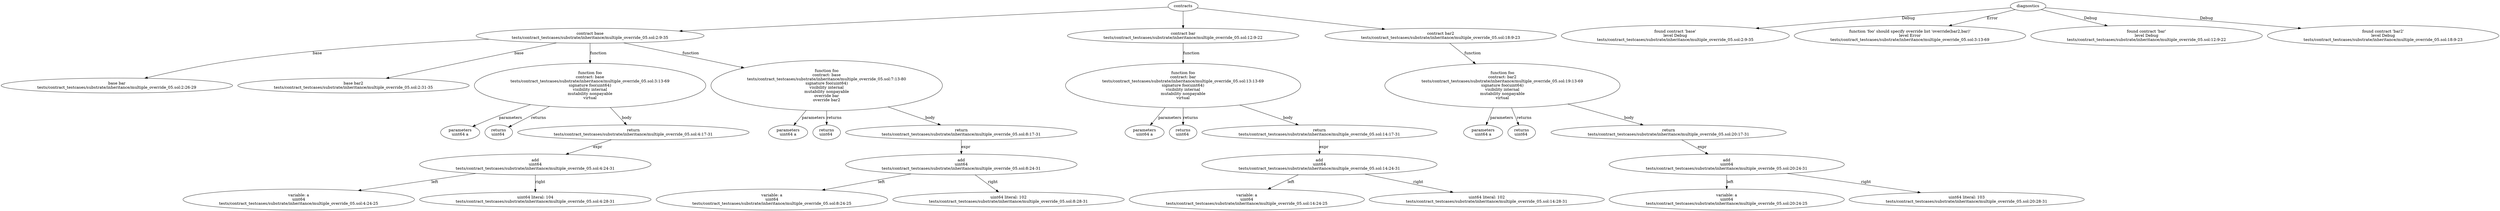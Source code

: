 strict digraph "tests/contract_testcases/substrate/inheritance/multiple_override_05.sol" {
	contract [label="contract base\ntests/contract_testcases/substrate/inheritance/multiple_override_05.sol:2:9-35"]
	base [label="base bar\ntests/contract_testcases/substrate/inheritance/multiple_override_05.sol:2:26-29"]
	base_3 [label="base bar2\ntests/contract_testcases/substrate/inheritance/multiple_override_05.sol:2:31-35"]
	foo [label="function foo\ncontract: base\ntests/contract_testcases/substrate/inheritance/multiple_override_05.sol:3:13-69\nsignature foo(uint64)\nvisibility internal\nmutability nonpayable\nvirtual"]
	parameters [label="parameters\nuint64 a"]
	returns [label="returns\nuint64 "]
	return [label="return\ntests/contract_testcases/substrate/inheritance/multiple_override_05.sol:4:17-31"]
	add [label="add\nuint64\ntests/contract_testcases/substrate/inheritance/multiple_override_05.sol:4:24-31"]
	variable [label="variable: a\nuint64\ntests/contract_testcases/substrate/inheritance/multiple_override_05.sol:4:24-25"]
	number_literal [label="uint64 literal: 104\ntests/contract_testcases/substrate/inheritance/multiple_override_05.sol:4:28-31"]
	foo_11 [label="function foo\ncontract: base\ntests/contract_testcases/substrate/inheritance/multiple_override_05.sol:7:13-80\nsignature foo(uint64)\nvisibility internal\nmutability nonpayable\noverride bar\noverride bar2"]
	parameters_12 [label="parameters\nuint64 a"]
	returns_13 [label="returns\nuint64 "]
	return_14 [label="return\ntests/contract_testcases/substrate/inheritance/multiple_override_05.sol:8:17-31"]
	add_15 [label="add\nuint64\ntests/contract_testcases/substrate/inheritance/multiple_override_05.sol:8:24-31"]
	variable_16 [label="variable: a\nuint64\ntests/contract_testcases/substrate/inheritance/multiple_override_05.sol:8:24-25"]
	number_literal_17 [label="uint64 literal: 102\ntests/contract_testcases/substrate/inheritance/multiple_override_05.sol:8:28-31"]
	contract_18 [label="contract bar\ntests/contract_testcases/substrate/inheritance/multiple_override_05.sol:12:9-22"]
	foo_19 [label="function foo\ncontract: bar\ntests/contract_testcases/substrate/inheritance/multiple_override_05.sol:13:13-69\nsignature foo(uint64)\nvisibility internal\nmutability nonpayable\nvirtual"]
	parameters_20 [label="parameters\nuint64 a"]
	returns_21 [label="returns\nuint64 "]
	return_22 [label="return\ntests/contract_testcases/substrate/inheritance/multiple_override_05.sol:14:17-31"]
	add_23 [label="add\nuint64\ntests/contract_testcases/substrate/inheritance/multiple_override_05.sol:14:24-31"]
	variable_24 [label="variable: a\nuint64\ntests/contract_testcases/substrate/inheritance/multiple_override_05.sol:14:24-25"]
	number_literal_25 [label="uint64 literal: 102\ntests/contract_testcases/substrate/inheritance/multiple_override_05.sol:14:28-31"]
	contract_26 [label="contract bar2\ntests/contract_testcases/substrate/inheritance/multiple_override_05.sol:18:9-23"]
	foo_27 [label="function foo\ncontract: bar2\ntests/contract_testcases/substrate/inheritance/multiple_override_05.sol:19:13-69\nsignature foo(uint64)\nvisibility internal\nmutability nonpayable\nvirtual"]
	parameters_28 [label="parameters\nuint64 a"]
	returns_29 [label="returns\nuint64 "]
	return_30 [label="return\ntests/contract_testcases/substrate/inheritance/multiple_override_05.sol:20:17-31"]
	add_31 [label="add\nuint64\ntests/contract_testcases/substrate/inheritance/multiple_override_05.sol:20:24-31"]
	variable_32 [label="variable: a\nuint64\ntests/contract_testcases/substrate/inheritance/multiple_override_05.sol:20:24-25"]
	number_literal_33 [label="uint64 literal: 103\ntests/contract_testcases/substrate/inheritance/multiple_override_05.sol:20:28-31"]
	diagnostic [label="found contract 'base'\nlevel Debug\ntests/contract_testcases/substrate/inheritance/multiple_override_05.sol:2:9-35"]
	diagnostic_36 [label="function 'foo' should specify override list 'override(bar2,bar)'\nlevel Error\ntests/contract_testcases/substrate/inheritance/multiple_override_05.sol:3:13-69"]
	diagnostic_37 [label="found contract 'bar'\nlevel Debug\ntests/contract_testcases/substrate/inheritance/multiple_override_05.sol:12:9-22"]
	diagnostic_38 [label="found contract 'bar2'\nlevel Debug\ntests/contract_testcases/substrate/inheritance/multiple_override_05.sol:18:9-23"]
	contracts -> contract
	contract -> base [label="base"]
	contract -> base_3 [label="base"]
	contract -> foo [label="function"]
	foo -> parameters [label="parameters"]
	foo -> returns [label="returns"]
	foo -> return [label="body"]
	return -> add [label="expr"]
	add -> variable [label="left"]
	add -> number_literal [label="right"]
	contract -> foo_11 [label="function"]
	foo_11 -> parameters_12 [label="parameters"]
	foo_11 -> returns_13 [label="returns"]
	foo_11 -> return_14 [label="body"]
	return_14 -> add_15 [label="expr"]
	add_15 -> variable_16 [label="left"]
	add_15 -> number_literal_17 [label="right"]
	contracts -> contract_18
	contract_18 -> foo_19 [label="function"]
	foo_19 -> parameters_20 [label="parameters"]
	foo_19 -> returns_21 [label="returns"]
	foo_19 -> return_22 [label="body"]
	return_22 -> add_23 [label="expr"]
	add_23 -> variable_24 [label="left"]
	add_23 -> number_literal_25 [label="right"]
	contracts -> contract_26
	contract_26 -> foo_27 [label="function"]
	foo_27 -> parameters_28 [label="parameters"]
	foo_27 -> returns_29 [label="returns"]
	foo_27 -> return_30 [label="body"]
	return_30 -> add_31 [label="expr"]
	add_31 -> variable_32 [label="left"]
	add_31 -> number_literal_33 [label="right"]
	diagnostics -> diagnostic [label="Debug"]
	diagnostics -> diagnostic_36 [label="Error"]
	diagnostics -> diagnostic_37 [label="Debug"]
	diagnostics -> diagnostic_38 [label="Debug"]
}
